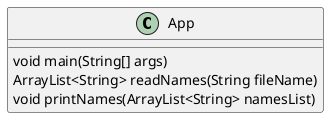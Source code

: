 @startuml
class App
{
    void main(String[] args)
    ArrayList<String> readNames(String fileName)
    void printNames(ArrayList<String> namesList)
}
@enduml